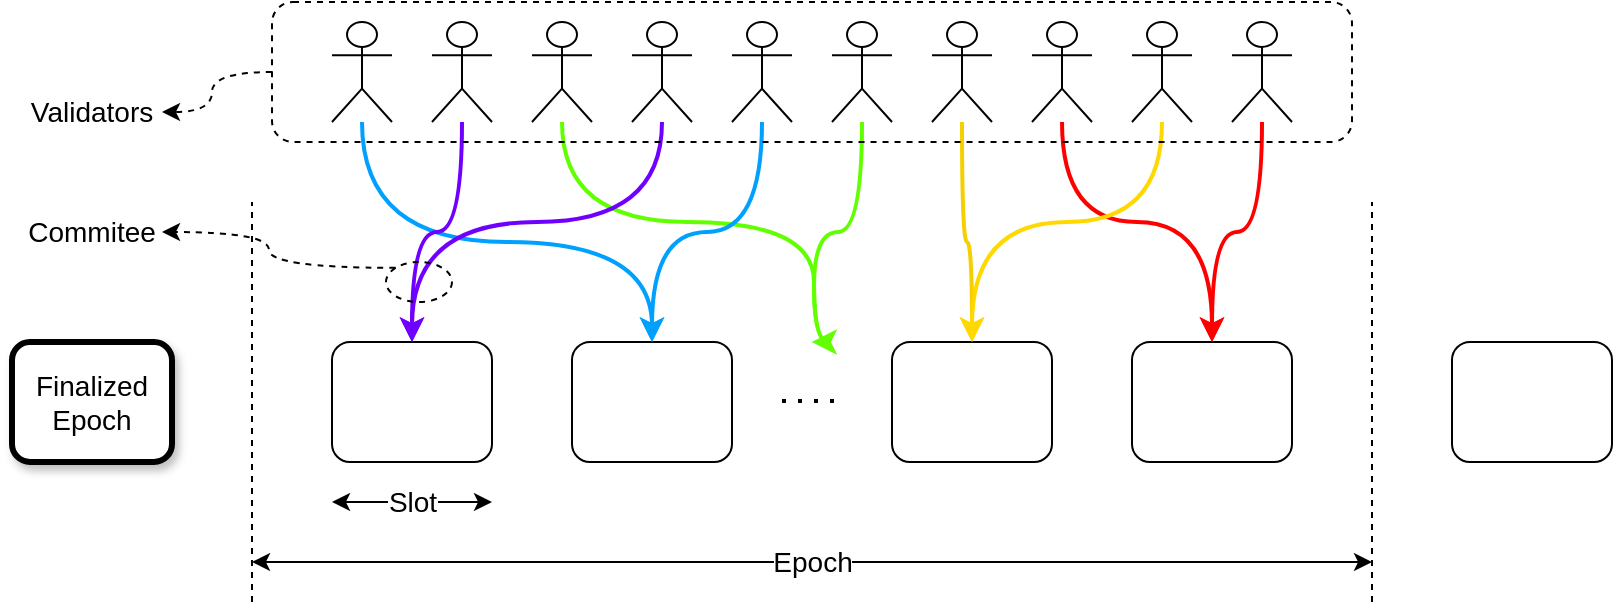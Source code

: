 <mxfile version="21.2.3" type="device">
  <diagram name="Page-1" id="kOkBuWeFXqGAMPy6C13c">
    <mxGraphModel dx="1050" dy="530" grid="1" gridSize="10" guides="1" tooltips="1" connect="1" arrows="1" fold="1" page="1" pageScale="1" pageWidth="850" pageHeight="1100" math="0" shadow="0">
      <root>
        <mxCell id="0" />
        <mxCell id="1" parent="0" />
        <mxCell id="UB7KHBUbHC8-i5v826rL-1" value="" style="rounded=1;whiteSpace=wrap;html=1;" vertex="1" parent="1">
          <mxGeometry x="200" y="230" width="80" height="60" as="geometry" />
        </mxCell>
        <mxCell id="UB7KHBUbHC8-i5v826rL-2" value="" style="rounded=1;whiteSpace=wrap;html=1;" vertex="1" parent="1">
          <mxGeometry x="320" y="230" width="80" height="60" as="geometry" />
        </mxCell>
        <mxCell id="UB7KHBUbHC8-i5v826rL-3" value="" style="rounded=1;whiteSpace=wrap;html=1;" vertex="1" parent="1">
          <mxGeometry x="480" y="230" width="80" height="60" as="geometry" />
        </mxCell>
        <mxCell id="UB7KHBUbHC8-i5v826rL-4" value="" style="rounded=1;whiteSpace=wrap;html=1;" vertex="1" parent="1">
          <mxGeometry x="600" y="230" width="80" height="60" as="geometry" />
        </mxCell>
        <mxCell id="UB7KHBUbHC8-i5v826rL-5" value="" style="endArrow=none;dashed=1;html=1;rounded=0;" edge="1" parent="1">
          <mxGeometry width="50" height="50" relative="1" as="geometry">
            <mxPoint x="160" y="360" as="sourcePoint" />
            <mxPoint x="160" y="160" as="targetPoint" />
          </mxGeometry>
        </mxCell>
        <mxCell id="UB7KHBUbHC8-i5v826rL-7" value="" style="endArrow=none;dashed=1;html=1;rounded=0;" edge="1" parent="1">
          <mxGeometry width="50" height="50" relative="1" as="geometry">
            <mxPoint x="720" y="360" as="sourcePoint" />
            <mxPoint x="720" y="160" as="targetPoint" />
          </mxGeometry>
        </mxCell>
        <mxCell id="UB7KHBUbHC8-i5v826rL-8" value="" style="endArrow=none;dashed=1;html=1;dashPattern=1 3;strokeWidth=2;rounded=0;" edge="1" parent="1">
          <mxGeometry width="50" height="50" relative="1" as="geometry">
            <mxPoint x="425" y="259.5" as="sourcePoint" />
            <mxPoint x="455" y="259.5" as="targetPoint" />
          </mxGeometry>
        </mxCell>
        <mxCell id="UB7KHBUbHC8-i5v826rL-9" value="&lt;font style=&quot;font-size: 14px;&quot;&gt;Epoch&lt;/font&gt;" style="endArrow=classic;startArrow=classic;html=1;rounded=0;" edge="1" parent="1">
          <mxGeometry width="50" height="50" relative="1" as="geometry">
            <mxPoint x="160" y="340" as="sourcePoint" />
            <mxPoint x="720" y="340" as="targetPoint" />
          </mxGeometry>
        </mxCell>
        <mxCell id="UB7KHBUbHC8-i5v826rL-12" value="Slot" style="endArrow=classic;startArrow=classic;html=1;rounded=0;fontSize=14;" edge="1" parent="1">
          <mxGeometry width="50" height="50" relative="1" as="geometry">
            <mxPoint x="200" y="310" as="sourcePoint" />
            <mxPoint x="280" y="310" as="targetPoint" />
          </mxGeometry>
        </mxCell>
        <mxCell id="UB7KHBUbHC8-i5v826rL-13" value="&lt;font style=&quot;font-size: 14px;&quot;&gt;Finalized&lt;br&gt;Epoch&lt;br&gt;&lt;/font&gt;" style="rounded=1;whiteSpace=wrap;html=1;fillStyle=auto;shadow=1;glass=0;strokeWidth=3;" vertex="1" parent="1">
          <mxGeometry x="40" y="230" width="80" height="60" as="geometry" />
        </mxCell>
        <mxCell id="UB7KHBUbHC8-i5v826rL-14" value="" style="rounded=1;whiteSpace=wrap;html=1;" vertex="1" parent="1">
          <mxGeometry x="760" y="230" width="80" height="60" as="geometry" />
        </mxCell>
        <mxCell id="UB7KHBUbHC8-i5v826rL-28" style="edgeStyle=orthogonalEdgeStyle;rounded=0;orthogonalLoop=1;jettySize=auto;html=1;curved=1;fillColor=#1ba1e2;strokeColor=#00A0FF;strokeWidth=2;" edge="1" parent="1" source="UB7KHBUbHC8-i5v826rL-15" target="UB7KHBUbHC8-i5v826rL-2">
          <mxGeometry relative="1" as="geometry">
            <Array as="points">
              <mxPoint x="215" y="180" />
              <mxPoint x="360" y="180" />
            </Array>
          </mxGeometry>
        </mxCell>
        <mxCell id="UB7KHBUbHC8-i5v826rL-15" value="" style="shape=umlActor;verticalLabelPosition=bottom;verticalAlign=top;html=1;outlineConnect=0;" vertex="1" parent="1">
          <mxGeometry x="200" y="70" width="30" height="50" as="geometry" />
        </mxCell>
        <mxCell id="UB7KHBUbHC8-i5v826rL-30" style="edgeStyle=orthogonalEdgeStyle;rounded=0;orthogonalLoop=1;jettySize=auto;html=1;fillColor=#6a00ff;strokeColor=#6F00FF;curved=1;strokeWidth=2;" edge="1" parent="1" source="UB7KHBUbHC8-i5v826rL-16" target="UB7KHBUbHC8-i5v826rL-1">
          <mxGeometry relative="1" as="geometry" />
        </mxCell>
        <mxCell id="UB7KHBUbHC8-i5v826rL-16" value="" style="shape=umlActor;verticalLabelPosition=bottom;verticalAlign=top;html=1;outlineConnect=0;" vertex="1" parent="1">
          <mxGeometry x="250" y="70" width="30" height="50" as="geometry" />
        </mxCell>
        <mxCell id="UB7KHBUbHC8-i5v826rL-32" style="edgeStyle=orthogonalEdgeStyle;rounded=0;orthogonalLoop=1;jettySize=auto;html=1;strokeWidth=2;curved=1;fillColor=#60a917;strokeColor=#61FF00;" edge="1" parent="1" source="UB7KHBUbHC8-i5v826rL-17">
          <mxGeometry relative="1" as="geometry">
            <mxPoint x="440" y="230" as="targetPoint" />
            <Array as="points">
              <mxPoint x="315" y="170" />
              <mxPoint x="441" y="170" />
            </Array>
          </mxGeometry>
        </mxCell>
        <mxCell id="UB7KHBUbHC8-i5v826rL-17" value="" style="shape=umlActor;verticalLabelPosition=bottom;verticalAlign=top;html=1;outlineConnect=0;" vertex="1" parent="1">
          <mxGeometry x="300" y="70" width="30" height="50" as="geometry" />
        </mxCell>
        <mxCell id="UB7KHBUbHC8-i5v826rL-31" style="edgeStyle=orthogonalEdgeStyle;rounded=0;orthogonalLoop=1;jettySize=auto;html=1;entryX=0.5;entryY=0;entryDx=0;entryDy=0;fillColor=#6a00ff;strokeColor=#6F00FF;curved=1;strokeWidth=2;" edge="1" parent="1" source="UB7KHBUbHC8-i5v826rL-18" target="UB7KHBUbHC8-i5v826rL-1">
          <mxGeometry relative="1" as="geometry">
            <Array as="points">
              <mxPoint x="365" y="170" />
              <mxPoint x="240" y="170" />
            </Array>
          </mxGeometry>
        </mxCell>
        <mxCell id="UB7KHBUbHC8-i5v826rL-18" value="" style="shape=umlActor;verticalLabelPosition=bottom;verticalAlign=top;html=1;outlineConnect=0;" vertex="1" parent="1">
          <mxGeometry x="350" y="70" width="30" height="50" as="geometry" />
        </mxCell>
        <mxCell id="UB7KHBUbHC8-i5v826rL-29" style="edgeStyle=orthogonalEdgeStyle;rounded=0;orthogonalLoop=1;jettySize=auto;html=1;fillColor=#1ba1e2;strokeColor=#00A0FF;curved=1;strokeWidth=2;" edge="1" parent="1" source="UB7KHBUbHC8-i5v826rL-19" target="UB7KHBUbHC8-i5v826rL-2">
          <mxGeometry relative="1" as="geometry" />
        </mxCell>
        <mxCell id="UB7KHBUbHC8-i5v826rL-19" value="" style="shape=umlActor;verticalLabelPosition=bottom;verticalAlign=top;html=1;outlineConnect=0;" vertex="1" parent="1">
          <mxGeometry x="400" y="70" width="30" height="50" as="geometry" />
        </mxCell>
        <mxCell id="UB7KHBUbHC8-i5v826rL-33" style="edgeStyle=orthogonalEdgeStyle;rounded=0;orthogonalLoop=1;jettySize=auto;html=1;strokeWidth=2;curved=1;fillColor=#60a917;strokeColor=#61FF00;" edge="1" parent="1" source="UB7KHBUbHC8-i5v826rL-20">
          <mxGeometry relative="1" as="geometry">
            <mxPoint x="440" y="230" as="targetPoint" />
            <Array as="points">
              <mxPoint x="465" y="175" />
              <mxPoint x="441" y="175" />
            </Array>
          </mxGeometry>
        </mxCell>
        <mxCell id="UB7KHBUbHC8-i5v826rL-20" value="" style="shape=umlActor;verticalLabelPosition=bottom;verticalAlign=top;html=1;outlineConnect=0;" vertex="1" parent="1">
          <mxGeometry x="450" y="70" width="30" height="50" as="geometry" />
        </mxCell>
        <mxCell id="UB7KHBUbHC8-i5v826rL-34" style="edgeStyle=orthogonalEdgeStyle;rounded=0;orthogonalLoop=1;jettySize=auto;html=1;entryX=0.5;entryY=0;entryDx=0;entryDy=0;strokeWidth=2;curved=1;fillColor=#e3c800;strokeColor=#F5CF00;" edge="1" parent="1" source="UB7KHBUbHC8-i5v826rL-21" target="UB7KHBUbHC8-i5v826rL-3">
          <mxGeometry relative="1" as="geometry">
            <Array as="points">
              <mxPoint x="515" y="180" />
              <mxPoint x="520" y="180" />
            </Array>
          </mxGeometry>
        </mxCell>
        <mxCell id="UB7KHBUbHC8-i5v826rL-21" value="" style="shape=umlActor;verticalLabelPosition=bottom;verticalAlign=top;html=1;outlineConnect=0;" vertex="1" parent="1">
          <mxGeometry x="500" y="70" width="30" height="50" as="geometry" />
        </mxCell>
        <mxCell id="UB7KHBUbHC8-i5v826rL-36" style="edgeStyle=orthogonalEdgeStyle;rounded=0;orthogonalLoop=1;jettySize=auto;html=1;entryX=0.5;entryY=0;entryDx=0;entryDy=0;strokeWidth=2;curved=1;fillColor=#e51400;strokeColor=#FF0000;" edge="1" parent="1" source="UB7KHBUbHC8-i5v826rL-22" target="UB7KHBUbHC8-i5v826rL-4">
          <mxGeometry relative="1" as="geometry">
            <Array as="points">
              <mxPoint x="565" y="170" />
              <mxPoint x="640" y="170" />
            </Array>
          </mxGeometry>
        </mxCell>
        <mxCell id="UB7KHBUbHC8-i5v826rL-22" value="" style="shape=umlActor;verticalLabelPosition=bottom;verticalAlign=top;html=1;outlineConnect=0;" vertex="1" parent="1">
          <mxGeometry x="550" y="70" width="30" height="50" as="geometry" />
        </mxCell>
        <mxCell id="UB7KHBUbHC8-i5v826rL-35" style="edgeStyle=orthogonalEdgeStyle;rounded=0;orthogonalLoop=1;jettySize=auto;html=1;entryX=0.5;entryY=0;entryDx=0;entryDy=0;curved=1;strokeWidth=2;fillColor=#e3c800;strokeColor=#FFD800;" edge="1" parent="1" source="UB7KHBUbHC8-i5v826rL-23" target="UB7KHBUbHC8-i5v826rL-3">
          <mxGeometry relative="1" as="geometry">
            <Array as="points">
              <mxPoint x="615" y="170" />
              <mxPoint x="520" y="170" />
            </Array>
          </mxGeometry>
        </mxCell>
        <mxCell id="UB7KHBUbHC8-i5v826rL-23" value="" style="shape=umlActor;verticalLabelPosition=bottom;verticalAlign=top;html=1;outlineConnect=0;" vertex="1" parent="1">
          <mxGeometry x="600" y="70" width="30" height="50" as="geometry" />
        </mxCell>
        <mxCell id="UB7KHBUbHC8-i5v826rL-37" style="edgeStyle=orthogonalEdgeStyle;rounded=0;orthogonalLoop=1;jettySize=auto;html=1;entryX=0.5;entryY=0;entryDx=0;entryDy=0;curved=1;strokeWidth=2;fillColor=#e51400;strokeColor=#FF0000;" edge="1" parent="1" source="UB7KHBUbHC8-i5v826rL-26" target="UB7KHBUbHC8-i5v826rL-4">
          <mxGeometry relative="1" as="geometry" />
        </mxCell>
        <mxCell id="UB7KHBUbHC8-i5v826rL-26" value="" style="shape=umlActor;verticalLabelPosition=bottom;verticalAlign=top;html=1;outlineConnect=0;" vertex="1" parent="1">
          <mxGeometry x="650" y="70" width="30" height="50" as="geometry" />
        </mxCell>
        <mxCell id="UB7KHBUbHC8-i5v826rL-42" style="edgeStyle=orthogonalEdgeStyle;rounded=0;orthogonalLoop=1;jettySize=auto;html=1;exitX=0;exitY=0;exitDx=0;exitDy=0;entryX=1;entryY=0.5;entryDx=0;entryDy=0;curved=1;dashed=1;" edge="1" parent="1" source="UB7KHBUbHC8-i5v826rL-41" target="UB7KHBUbHC8-i5v826rL-43">
          <mxGeometry relative="1" as="geometry">
            <mxPoint x="120" y="193" as="targetPoint" />
          </mxGeometry>
        </mxCell>
        <mxCell id="UB7KHBUbHC8-i5v826rL-41" value="" style="ellipse;whiteSpace=wrap;html=1;fillColor=none;dashed=1;" vertex="1" parent="1">
          <mxGeometry x="227" y="190" width="33" height="20" as="geometry" />
        </mxCell>
        <mxCell id="UB7KHBUbHC8-i5v826rL-43" value="&lt;font style=&quot;font-size: 14px;&quot;&gt;Commitee&lt;/font&gt;" style="text;html=1;strokeColor=none;fillColor=none;align=center;verticalAlign=middle;whiteSpace=wrap;rounded=0;perimeterSpacing=5;" vertex="1" parent="1">
          <mxGeometry x="50" y="160" width="60" height="30" as="geometry" />
        </mxCell>
        <mxCell id="UB7KHBUbHC8-i5v826rL-46" style="edgeStyle=orthogonalEdgeStyle;orthogonalLoop=1;jettySize=auto;html=1;dashed=1;curved=1;" edge="1" parent="1" source="UB7KHBUbHC8-i5v826rL-44" target="UB7KHBUbHC8-i5v826rL-45">
          <mxGeometry relative="1" as="geometry" />
        </mxCell>
        <mxCell id="UB7KHBUbHC8-i5v826rL-44" value="" style="rounded=1;whiteSpace=wrap;html=1;fillColor=none;strokeWidth=1;dashed=1;" vertex="1" parent="1">
          <mxGeometry x="170" y="60" width="540" height="70" as="geometry" />
        </mxCell>
        <mxCell id="UB7KHBUbHC8-i5v826rL-45" value="&lt;font style=&quot;font-size: 14px;&quot;&gt;Validators&lt;/font&gt;" style="text;html=1;strokeColor=none;fillColor=none;align=center;verticalAlign=middle;whiteSpace=wrap;rounded=0;perimeterSpacing=5;" vertex="1" parent="1">
          <mxGeometry x="50" y="100" width="60" height="30" as="geometry" />
        </mxCell>
      </root>
    </mxGraphModel>
  </diagram>
</mxfile>

